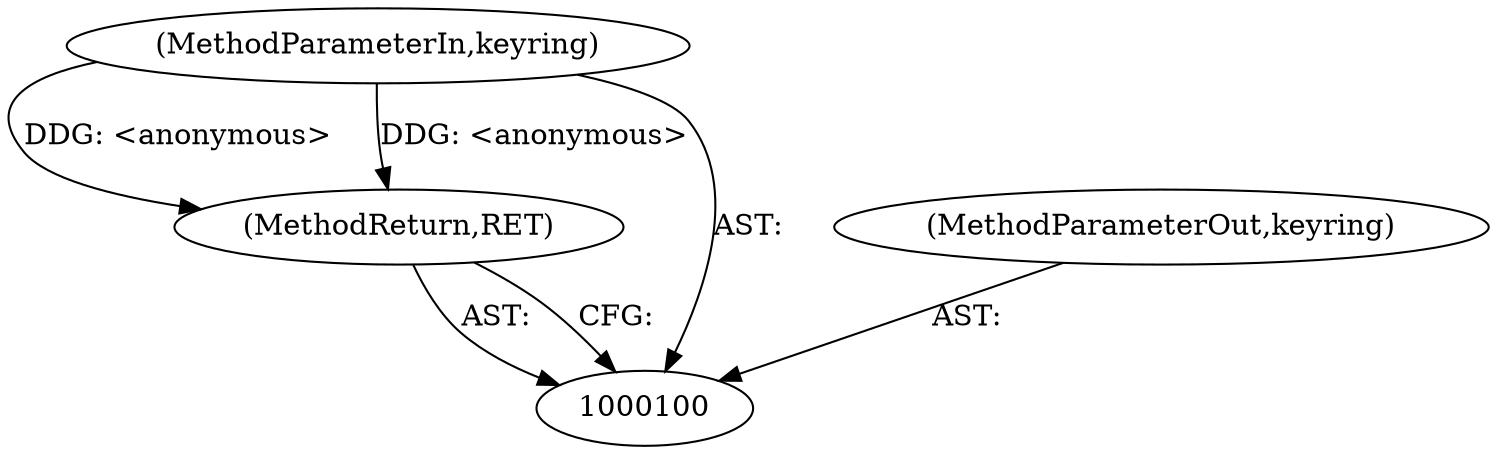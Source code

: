 digraph "0_linux_c9f838d104fed6f2f61d68164712e3204bf5271b_1" {
"1000101" [label="(MethodParameterIn,keyring)"];
"1000108" [label="(MethodParameterOut,keyring)"];
"1000103" [label="(MethodReturn,RET)"];
"1000101" -> "1000100"  [label="AST: "];
"1000101" -> "1000103"  [label="DDG: <anonymous>"];
"1000108" -> "1000100"  [label="AST: "];
"1000103" -> "1000100"  [label="AST: "];
"1000103" -> "1000100"  [label="CFG: "];
"1000101" -> "1000103"  [label="DDG: <anonymous>"];
}
